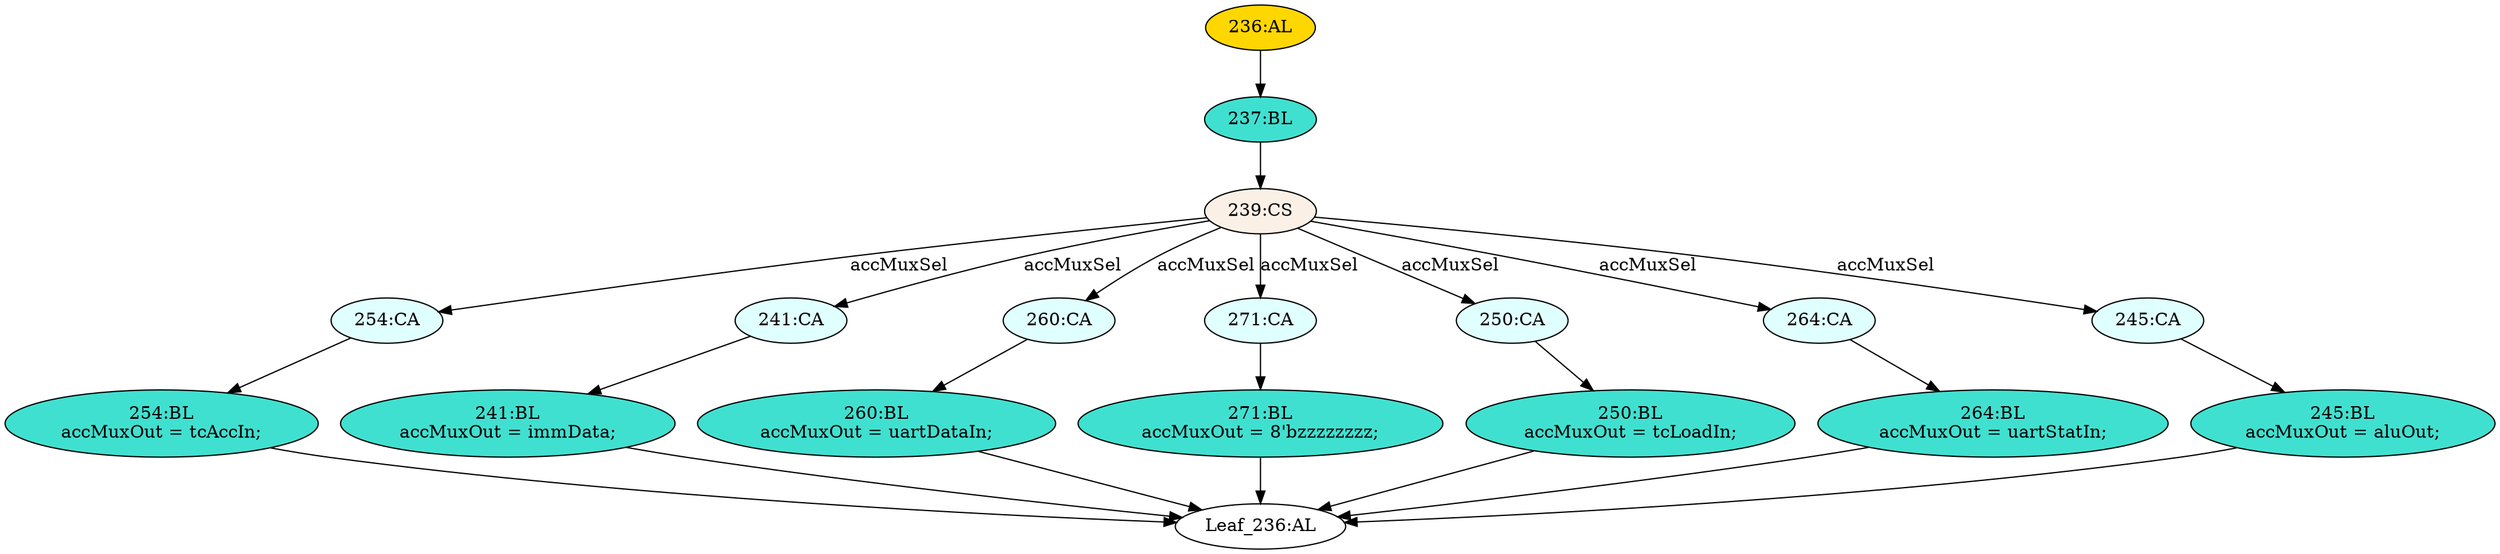 strict digraph "" {
	node [label="\N"];
	"245:BL"	 [ast="<pyverilog.vparser.ast.Block object at 0x7f8280fe8cd0>",
		fillcolor=turquoise,
		label="245:BL
accMuxOut = aluOut;",
		statements="[<pyverilog.vparser.ast.BlockingSubstitution object at 0x7f8280fe8a90>]",
		style=filled,
		typ=Block];
	"Leaf_236:AL"	 [def_var="['accMuxOut']",
		label="Leaf_236:AL"];
	"245:BL" -> "Leaf_236:AL"	 [cond="[]",
		lineno=None];
	"254:BL"	 [ast="<pyverilog.vparser.ast.Block object at 0x7f8280fe8e10>",
		fillcolor=turquoise,
		label="254:BL
accMuxOut = tcAccIn;",
		statements="[<pyverilog.vparser.ast.BlockingSubstitution object at 0x7f828170bad0>]",
		style=filled,
		typ=Block];
	"254:BL" -> "Leaf_236:AL"	 [cond="[]",
		lineno=None];
	"254:CA"	 [ast="<pyverilog.vparser.ast.Case object at 0x7f8280fe0210>",
		fillcolor=lightcyan,
		label="254:CA",
		statements="[]",
		style=filled,
		typ=Case];
	"254:CA" -> "254:BL"	 [cond="[]",
		lineno=None];
	"241:CA"	 [ast="<pyverilog.vparser.ast.Case object at 0x7f8280fe0810>",
		fillcolor=lightcyan,
		label="241:CA",
		statements="[]",
		style=filled,
		typ=Case];
	"241:BL"	 [ast="<pyverilog.vparser.ast.Block object at 0x7f8280fe0190>",
		fillcolor=turquoise,
		label="241:BL
accMuxOut = immData;",
		statements="[<pyverilog.vparser.ast.BlockingSubstitution object at 0x7f8280fe0050>]",
		style=filled,
		typ=Block];
	"241:CA" -> "241:BL"	 [cond="[]",
		lineno=None];
	"260:CA"	 [ast="<pyverilog.vparser.ast.Case object at 0x7f8280fe02d0>",
		fillcolor=lightcyan,
		label="260:CA",
		statements="[]",
		style=filled,
		typ=Case];
	"260:BL"	 [ast="<pyverilog.vparser.ast.Block object at 0x7f8280fe0350>",
		fillcolor=turquoise,
		label="260:BL
accMuxOut = uartDataIn;",
		statements="[<pyverilog.vparser.ast.BlockingSubstitution object at 0x7f8280fe0390>]",
		style=filled,
		typ=Block];
	"260:CA" -> "260:BL"	 [cond="[]",
		lineno=None];
	"271:CA"	 [ast="<pyverilog.vparser.ast.Case object at 0x7f8280fe0550>",
		fillcolor=lightcyan,
		label="271:CA",
		statements="[]",
		style=filled,
		typ=Case];
	"271:BL"	 [ast="<pyverilog.vparser.ast.Block object at 0x7f8280fe0590>",
		fillcolor=turquoise,
		label="271:BL
accMuxOut = 8'bzzzzzzzz;",
		statements="[<pyverilog.vparser.ast.BlockingSubstitution object at 0x7f8280fe05d0>]",
		style=filled,
		typ=Block];
	"271:CA" -> "271:BL"	 [cond="[]",
		lineno=None];
	"250:CA"	 [ast="<pyverilog.vparser.ast.Case object at 0x7f8280fe0990>",
		fillcolor=lightcyan,
		label="250:CA",
		statements="[]",
		style=filled,
		typ=Case];
	"250:BL"	 [ast="<pyverilog.vparser.ast.Block object at 0x7f8280fe8f90>",
		fillcolor=turquoise,
		label="250:BL
accMuxOut = tcLoadIn;",
		statements="[<pyverilog.vparser.ast.BlockingSubstitution object at 0x7f8280fe8e50>]",
		style=filled,
		typ=Block];
	"250:CA" -> "250:BL"	 [cond="[]",
		lineno=None];
	"239:CS"	 [ast="<pyverilog.vparser.ast.CaseStatement object at 0x7f8280fe0750>",
		fillcolor=linen,
		label="239:CS",
		statements="[]",
		style=filled,
		typ=CaseStatement];
	"239:CS" -> "254:CA"	 [cond="['accMuxSel']",
		label=accMuxSel,
		lineno=239];
	"239:CS" -> "241:CA"	 [cond="['accMuxSel']",
		label=accMuxSel,
		lineno=239];
	"239:CS" -> "260:CA"	 [cond="['accMuxSel']",
		label=accMuxSel,
		lineno=239];
	"239:CS" -> "271:CA"	 [cond="['accMuxSel']",
		label=accMuxSel,
		lineno=239];
	"239:CS" -> "250:CA"	 [cond="['accMuxSel']",
		label=accMuxSel,
		lineno=239];
	"264:CA"	 [ast="<pyverilog.vparser.ast.Case object at 0x7f8280fe0a50>",
		fillcolor=lightcyan,
		label="264:CA",
		statements="[]",
		style=filled,
		typ=Case];
	"239:CS" -> "264:CA"	 [cond="['accMuxSel']",
		label=accMuxSel,
		lineno=239];
	"245:CA"	 [ast="<pyverilog.vparser.ast.Case object at 0x7f8280fe08d0>",
		fillcolor=lightcyan,
		label="245:CA",
		statements="[]",
		style=filled,
		typ=Case];
	"239:CS" -> "245:CA"	 [cond="['accMuxSel']",
		label=accMuxSel,
		lineno=239];
	"260:BL" -> "Leaf_236:AL"	 [cond="[]",
		lineno=None];
	"241:BL" -> "Leaf_236:AL"	 [cond="[]",
		lineno=None];
	"271:BL" -> "Leaf_236:AL"	 [cond="[]",
		lineno=None];
	"250:BL" -> "Leaf_236:AL"	 [cond="[]",
		lineno=None];
	"264:BL"	 [ast="<pyverilog.vparser.ast.Block object at 0x7f8280fe0ad0>",
		fillcolor=turquoise,
		label="264:BL
accMuxOut = uartStatIn;",
		statements="[<pyverilog.vparser.ast.BlockingSubstitution object at 0x7f8280fe0b10>]",
		style=filled,
		typ=Block];
	"264:BL" -> "Leaf_236:AL"	 [cond="[]",
		lineno=None];
	"264:CA" -> "264:BL"	 [cond="[]",
		lineno=None];
	"236:AL"	 [ast="<pyverilog.vparser.ast.Always object at 0x7f8280fe0d90>",
		clk_sens=False,
		fillcolor=gold,
		label="236:AL",
		sens="['immData', 'uartStatIn', 'uartDataIn', 'tcLoadIn', 'aluOut', 'tcAccIn']",
		statements="[]",
		style=filled,
		typ=Always,
		use_var="['immData', 'uartStatIn', 'uartDataIn', 'tcLoadIn', 'aluOut', 'accMuxSel', 'tcAccIn']"];
	"237:BL"	 [ast="<pyverilog.vparser.ast.Block object at 0x7f8280fe0d10>",
		fillcolor=turquoise,
		label="237:BL",
		statements="[]",
		style=filled,
		typ=Block];
	"236:AL" -> "237:BL"	 [cond="[]",
		lineno=None];
	"237:BL" -> "239:CS"	 [cond="[]",
		lineno=None];
	"245:CA" -> "245:BL"	 [cond="[]",
		lineno=None];
}
